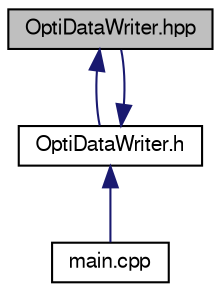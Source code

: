 digraph "OptiDataWriter.hpp"
{
  edge [fontname="FreeSans",fontsize="10",labelfontname="FreeSans",labelfontsize="10"];
  node [fontname="FreeSans",fontsize="10",shape=record];
  Node1 [label="OptiDataWriter.hpp",height=0.2,width=0.4,color="black", fillcolor="grey75", style="filled", fontcolor="black"];
  Node1 -> Node2 [dir="back",color="midnightblue",fontsize="10",style="solid",fontname="FreeSans"];
  Node2 [label="OptiDataWriter.h",height=0.2,width=0.4,color="black", fillcolor="white", style="filled",URL="$_opti_data_writer_8h.html",tooltip="Provides the functions to write latent space data needed for BRDFs reconstruction and latent space vi..."];
  Node2 -> Node3 [dir="back",color="midnightblue",fontsize="10",style="solid",fontname="FreeSans"];
  Node3 [label="main.cpp",height=0.2,width=0.4,color="black", fillcolor="white", style="filled",URL="$main_8cpp.html"];
  Node2 -> Node1 [dir="back",color="midnightblue",fontsize="10",style="solid",fontname="FreeSans"];
}
